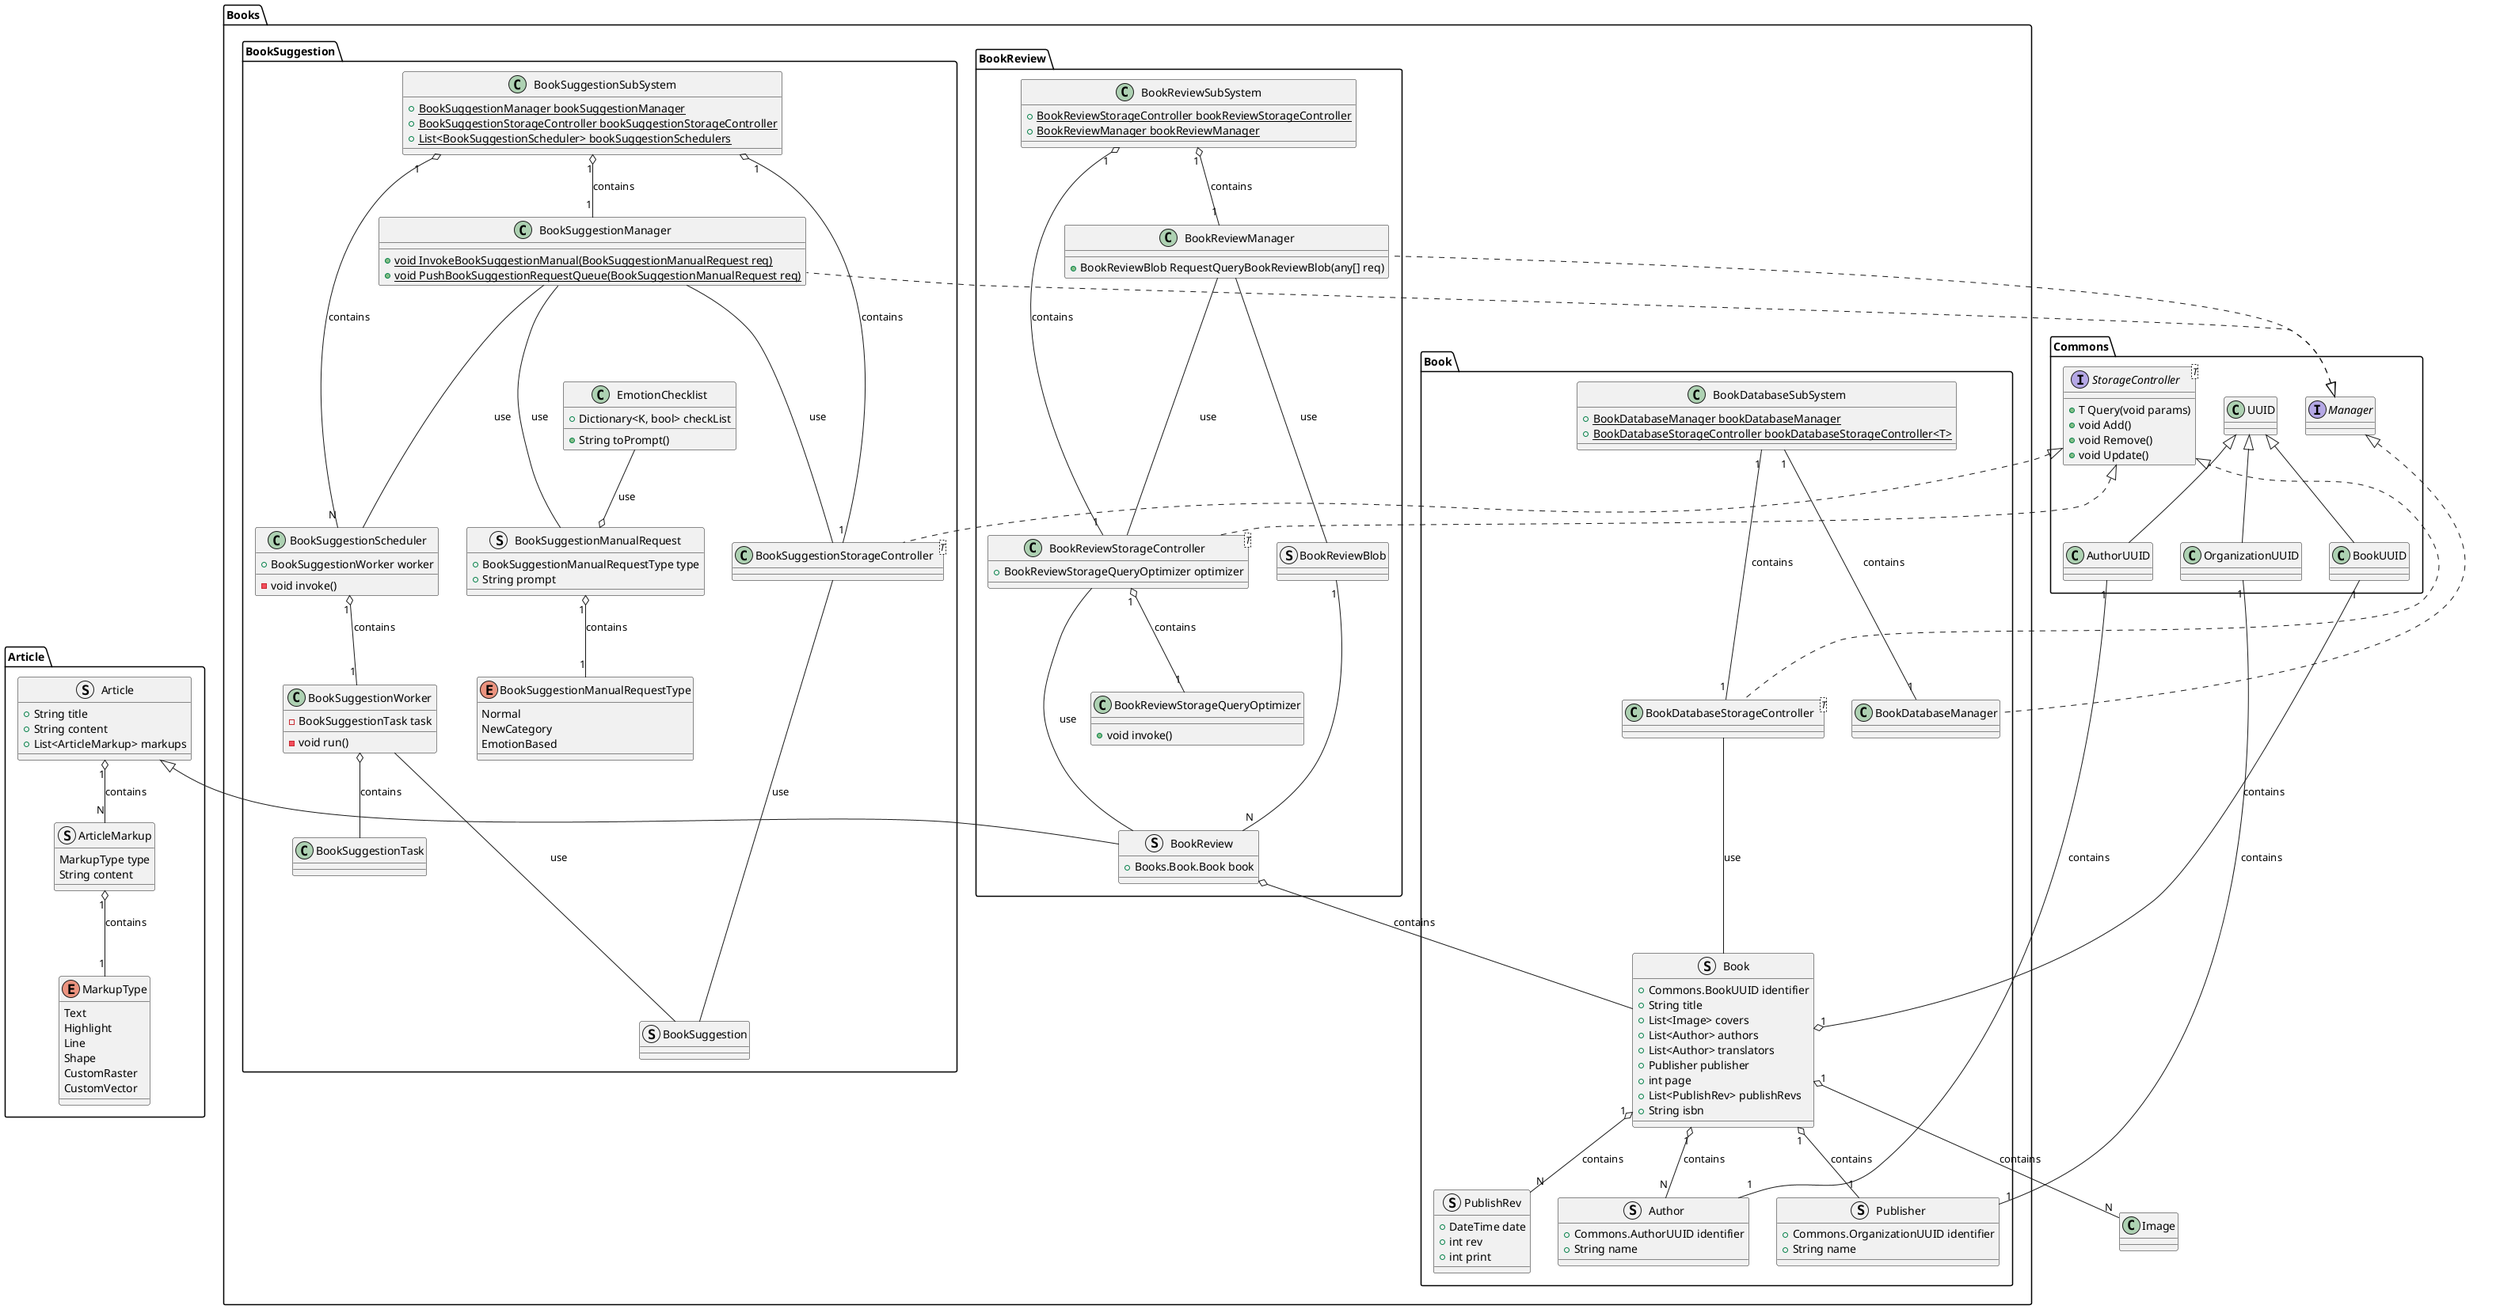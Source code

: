 @startuml
package Commons {
    Interface Manager
    Interface StorageController<T> {
        + T Query(void params)
        + void Add()
        + void Remove()
        + void Update()
    }

    class UUID
    class AuthorUUID extends UUID
    class BookUUID extends UUID
    class OrganizationUUID extends UUID
}

package Article {
    enum MarkupType {
        Text
        Highlight
        Line
        Shape
        CustomRaster
        CustomVector
    }

    struct ArticleMarkup {
        MarkupType type
        String content
    }

    ArticleMarkup "1" o-- "1" MarkupType : contains

    struct Article {
        + String title
        + String content
        + List<ArticleMarkup> markups
    }

    Article "1" o-- "N" ArticleMarkup : contains
}

package Books.Book {
    struct Author {
        + Commons.AuthorUUID identifier
        + String name
    }
    Author "1" --- "1" Commons.AuthorUUID : contains

    struct Publisher {
        + Commons.OrganizationUUID identifier
        + String name
    }
    Publisher "1" --- "1" Commons.OrganizationUUID : contains

    struct PublishRev {
        + DateTime date
        + int rev
        + int print
    }

    struct Book {
        + Commons.BookUUID identifier
        + String title
        + List<Image> covers
        + List<Author> authors
        + List<Author> translators
        + Publisher publisher
        + int page
        + List<PublishRev> publishRevs
        + String isbn
    }
    Book "1" o-- "1" Commons.BookUUID : contains
    Book "1" o-- "N" Author : contains
    Book "1" o-- "1" Publisher : contains
    Book "1" o-- "N" PublishRev : contains

    ' BookDatabaseSubSystem

    class BookDatabaseManager implements Commons.Manager

    class BookDatabaseStorageController<T> implements Commons.StorageController
    BookDatabaseStorageController --- Books.Book.Book : use

    class BookDatabaseSubSystem {
        + {static} BookDatabaseManager bookDatabaseManager
        + {static} BookDatabaseStorageController bookDatabaseStorageController<T>
    }

    BookDatabaseSubSystem "1" --- "1" BookDatabaseManager : contains
    BookDatabaseSubSystem "1" --- "1" BookDatabaseStorageController : contains
}

class Image
Books.Book.Book "1" o-- "N" Image : contains

package Books.BookReview {
    struct BookReview extends Article.Article {
        + Books.Book.Book book
    }
    BookReview o-- Books.Book.Book : contains

    struct BookReviewBlob 
    BookReviewBlob "1" --- "N" BookReview

    class BookReviewManager implements Commons.Manager {
        + BookReviewBlob RequestQueryBookReviewBlob(any[] req)
    }

    BookReviewManager --- BookReviewBlob : use
    BookReviewManager --- BookReviewStorageController : use

    class BookReviewStorageQueryOptimizer {
        + void invoke()
    }
    class BookReviewStorageController<T> implements Commons.StorageController {
        + BookReviewStorageQueryOptimizer optimizer
    }
    BookReviewStorageController "1" o-- "1" BookReviewStorageQueryOptimizer : contains
    BookReviewStorageController --- Books.BookReview.BookReview : use

    ' BookReview SubSystem

    class BookReviewSubSystem {
        + {static} BookReviewStorageController bookReviewStorageController
        + {static} BookReviewManager bookReviewManager
    }
    BookReviewSubSystem "1" o-- "1" BookReviewStorageController : contains
    BookReviewSubSystem "1" o-- "1" BookReviewManager : contains

}

package Books.BookSuggestion {
    class EmotionChecklist {
        + Dictionary<K, bool> checkList
        + String toPrompt()
    }

    enum BookSuggestionManualRequestType {
        Normal
        NewCategory
        EmotionBased
    }
    struct BookSuggestionManualRequest {
        + BookSuggestionManualRequestType type
        + String prompt
    }
    BookSuggestionManualRequest "1" o-- "1" BookSuggestionManualRequestType : contains
    EmotionChecklist --o BookSuggestionManualRequest : use

    struct BookSuggestion {}
    class BookSuggestionTask {}

    class BookSuggestionWorker {
        - BookSuggestionTask task
        - void run()
    }
    BookSuggestionWorker o-- BookSuggestionTask : contains
    BookSuggestionWorker --- BookSuggestion : use

    class BookSuggestionScheduler {
        + BookSuggestionWorker worker
        - void invoke()
    }

    BookSuggestionScheduler "1" o-- "1" BookSuggestionWorker : contains

    class BookSuggestionManager implements Commons.Manager {
        + {static} void InvokeBookSuggestionManual(BookSuggestionManualRequest req)
        + {static} void PushBookSuggestionRequestQueue(BookSuggestionManualRequest req)
    }
    BookSuggestionManager --- BookSuggestionManualRequest : use
    BookSuggestionManager --- BookSuggestionScheduler : use
    BookSuggestionManager --- BookSuggestionStorageController : use

    class BookSuggestionStorageController<T> implements Commons.StorageController {}
    BookSuggestionStorageController --- BookSuggestion : use

    class BookSuggestionSubSystem {
        + {static} BookSuggestionManager bookSuggestionManager
        + {static} BookSuggestionStorageController bookSuggestionStorageController
        + {static} List<BookSuggestionScheduler> bookSuggestionSchedulers
    }

    BookSuggestionSubSystem "1" o-- "1" BookSuggestionManager : contains
    BookSuggestionSubSystem "1" o-- "1" BookSuggestionStorageController : contains
    BookSuggestionSubSystem "1" o-- "N" BookSuggestionScheduler : contains
}
@enduml
